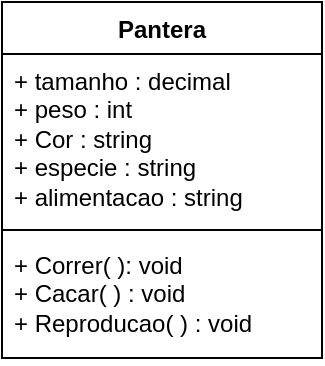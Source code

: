 <mxfile version="21.6.9" type="device">
  <diagram name="Página-1" id="c7kBIfRJTibBZiGQ2tCq">
    <mxGraphModel dx="1050" dy="574" grid="1" gridSize="10" guides="1" tooltips="1" connect="1" arrows="1" fold="1" page="1" pageScale="1" pageWidth="827" pageHeight="1169" math="0" shadow="0">
      <root>
        <mxCell id="0" />
        <mxCell id="1" parent="0" />
        <mxCell id="ApGoYjsaNNQ8hiWyn_Uy-5" value="Pantera" style="swimlane;fontStyle=1;align=center;verticalAlign=top;childLayout=stackLayout;horizontal=1;startSize=26;horizontalStack=0;resizeParent=1;resizeParentMax=0;resizeLast=0;collapsible=1;marginBottom=0;whiteSpace=wrap;html=1;" vertex="1" parent="1">
          <mxGeometry x="330" y="250" width="160" height="178" as="geometry" />
        </mxCell>
        <mxCell id="ApGoYjsaNNQ8hiWyn_Uy-6" value="+ tamanho : decimal&lt;br&gt;+ peso : int&lt;br&gt;+ Cor : string&lt;br&gt;+ especie : string&lt;br&gt;+ alimentacao : string" style="text;strokeColor=none;fillColor=none;align=left;verticalAlign=top;spacingLeft=4;spacingRight=4;overflow=hidden;rotatable=0;points=[[0,0.5],[1,0.5]];portConstraint=eastwest;whiteSpace=wrap;html=1;" vertex="1" parent="ApGoYjsaNNQ8hiWyn_Uy-5">
          <mxGeometry y="26" width="160" height="84" as="geometry" />
        </mxCell>
        <mxCell id="ApGoYjsaNNQ8hiWyn_Uy-7" value="" style="line;strokeWidth=1;fillColor=none;align=left;verticalAlign=middle;spacingTop=-1;spacingLeft=3;spacingRight=3;rotatable=0;labelPosition=right;points=[];portConstraint=eastwest;strokeColor=inherit;" vertex="1" parent="ApGoYjsaNNQ8hiWyn_Uy-5">
          <mxGeometry y="110" width="160" height="8" as="geometry" />
        </mxCell>
        <mxCell id="ApGoYjsaNNQ8hiWyn_Uy-8" value="+ Correr( ): void&lt;br&gt;+ Cacar( ) : void&lt;br&gt;+ Reproducao( ) : void" style="text;strokeColor=none;fillColor=none;align=left;verticalAlign=top;spacingLeft=4;spacingRight=4;overflow=hidden;rotatable=0;points=[[0,0.5],[1,0.5]];portConstraint=eastwest;whiteSpace=wrap;html=1;" vertex="1" parent="ApGoYjsaNNQ8hiWyn_Uy-5">
          <mxGeometry y="118" width="160" height="60" as="geometry" />
        </mxCell>
      </root>
    </mxGraphModel>
  </diagram>
</mxfile>
